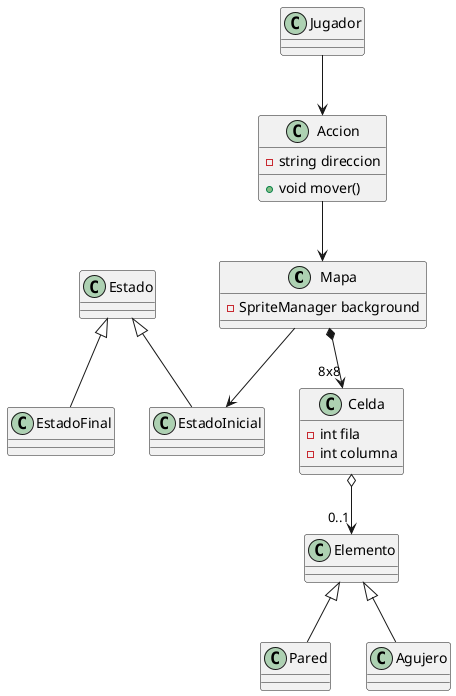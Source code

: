 @startuml

class Mapa {
    -SpriteManager background
}

class Accion {
    +void mover()
    -string direccion
}

class Celda {
    -int fila
    -int columna
}

class Elemento {
    
}

Jugador --> Accion
Accion --> Mapa

Mapa *--> "8x8" Celda
Celda o--> "0..1" Elemento
Elemento <|-- Pared
Elemento <|-- Agujero

Mapa --> EstadoInicial
Estado <|-- EstadoInicial
Estado <|-- EstadoFinal

@enduml